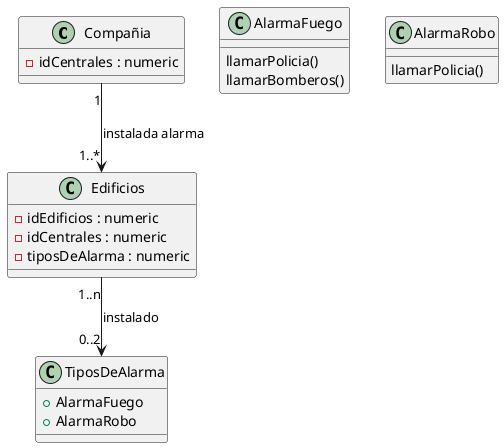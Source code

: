 @startuml
'https://plantuml.com/class-diagram

class Compañia{
-idCentrales : numeric
}

class Edificios{
-idEdificios : numeric
-idCentrales : numeric
-tiposDeAlarma : numeric
}
class TiposDeAlarma{
+AlarmaFuego
+AlarmaRobo
}
class AlarmaFuego{
llamarPolicia()
llamarBomberos()
}
class AlarmaRobo{
llamarPolicia()
}

Compañia "1" --> "1..*" Edificios : instalada alarma
Edificios "1..n" --> "0..2" TiposDeAlarma : instalado


@enduml